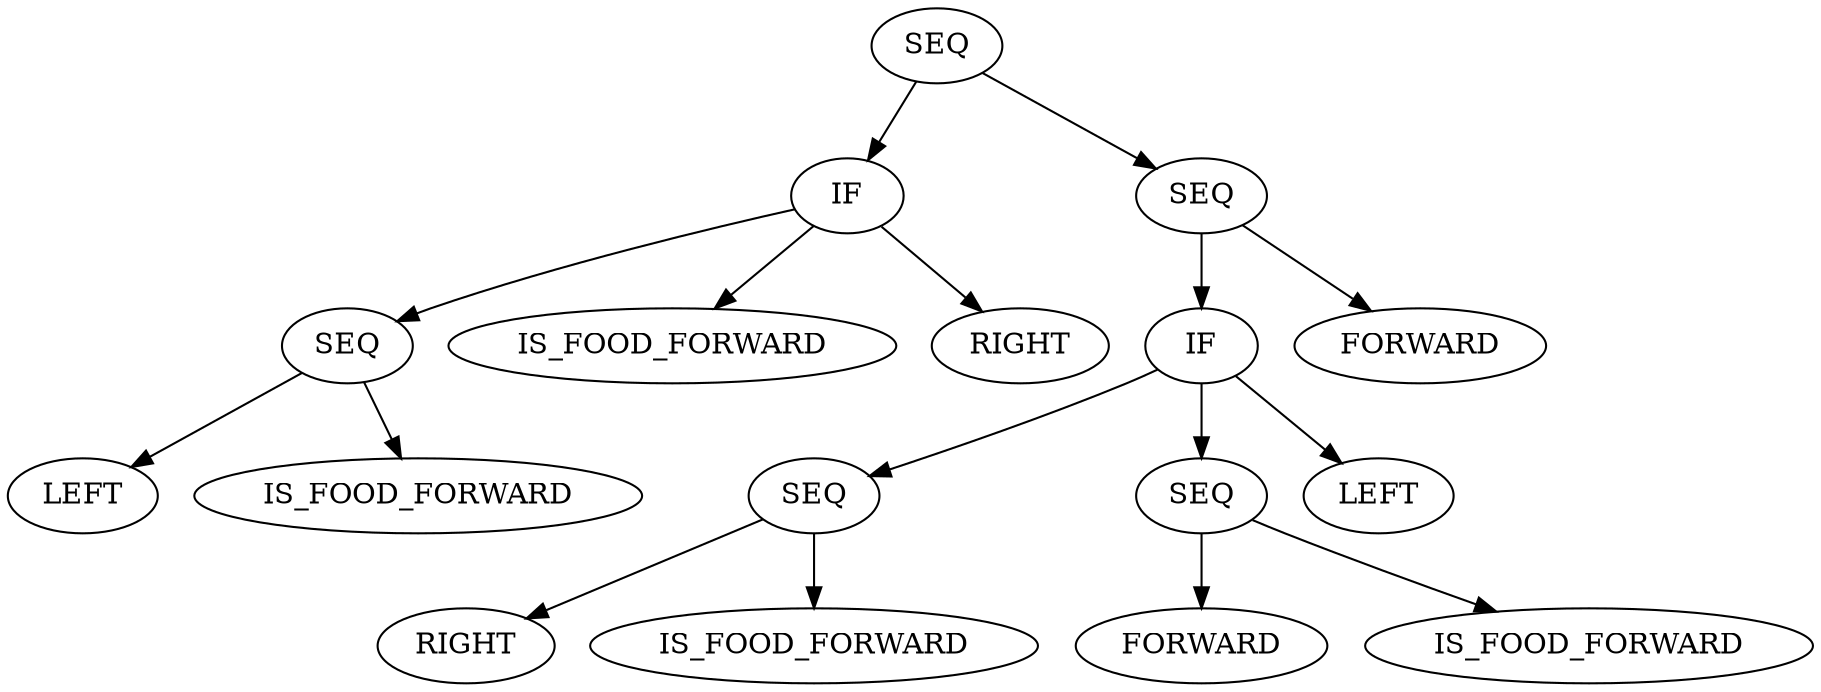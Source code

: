
digraph G{
	0[label = SEQ]
	0 -> 1
	0 -> 7
	1[label = IF]
	1 -> 2
	1 -> 5
	1 -> 6
	2[label = SEQ]
	2 -> 3
	2 -> 4
	3[label = LEFT]
	4[label = IS_FOOD_FORWARD]
	5[label = IS_FOOD_FORWARD]
	6[label = RIGHT]
	7[label = SEQ]
	7 -> 8
	7 -> 18
	8[label = IF]
	8 -> 9
	8 -> 13
	8 -> 17
	9[label = SEQ]
	9 -> 10
	9 -> 12
	10[label = RIGHT]
	12[label = IS_FOOD_FORWARD]
	13[label = SEQ]
	13 -> 14
	13 -> 16
	14[label = FORWARD]
	16[label = IS_FOOD_FORWARD]
	17[label = LEFT]
	18[label = FORWARD]
}
